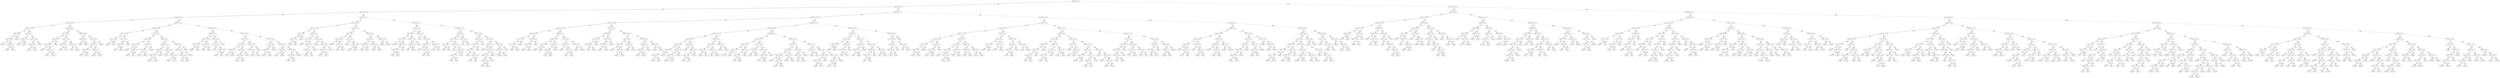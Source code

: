 digraph {
0 [label="var10 <= 0.5"];
1 [label="var4 <= 0.5"];
2 [label="var9 <= 3.5"];
3 [label="var9 <= 1.5"];
4 [label="var5 <= 3.5"];
5 [label="var5 <= 2.5"];
6 [label="var6 <= 5.0"];
7 [label="var2 <= 0.5"];
8 [label="act87"];
7 -> 8 [label="True"];
9 [label="var3 <= 0.5"];
10 [label="act87"];
9 -> 10 [label="True"];
11 [label="act76"];
9 -> 11 [style="dashed", label="False"];
7 -> 9 [style="dashed", label="False"];
6 -> 7 [label="True"];
12 [label="act76"];
6 -> 12 [style="dashed", label="False"];
5 -> 6 [label="True"];
13 [label="var3 <= 0.5"];
14 [label="var8 <= 4.0"];
15 [label="act87"];
14 -> 15 [label="True"];
16 [label="act15"];
14 -> 16 [style="dashed", label="False"];
13 -> 14 [label="True"];
17 [label="var1 <= 0.5"];
18 [label="var6 <= 5.0"];
19 [label="act142"];
18 -> 19 [label="True"];
20 [label="act17"];
18 -> 20 [style="dashed", label="False"];
17 -> 18 [label="True"];
21 [label="act142"];
17 -> 21 [style="dashed", label="False"];
13 -> 17 [style="dashed", label="False"];
5 -> 13 [style="dashed", label="False"];
4 -> 5 [label="True"];
22 [label="var2 <= 0.5"];
23 [label="var7 <= 5.0"];
24 [label="var7 <= 3.0"];
25 [label="var3 <= 0.5"];
26 [label="act37"];
25 -> 26 [label="True"];
27 [label="var5 <= 5.0"];
28 [label="act101"];
27 -> 28 [label="True"];
29 [label="act120"];
27 -> 29 [style="dashed", label="False"];
25 -> 27 [style="dashed", label="False"];
24 -> 25 [label="True"];
30 [label="act58"];
24 -> 30 [style="dashed", label="False"];
23 -> 24 [label="True"];
31 [label="var1 <= 0.5"];
32 [label="var3 <= 0.5"];
33 [label="act17"];
32 -> 33 [label="True"];
34 [label="act5"];
32 -> 34 [style="dashed", label="False"];
31 -> 32 [label="True"];
35 [label="var3 <= 0.5"];
36 [label="act5"];
35 -> 36 [label="True"];
37 [label="act101"];
35 -> 37 [style="dashed", label="False"];
31 -> 35 [style="dashed", label="False"];
23 -> 31 [style="dashed", label="False"];
22 -> 23 [label="True"];
38 [label="var3 <= 0.5"];
39 [label="var6 <= 4.5"];
40 [label="act87"];
39 -> 40 [label="True"];
41 [label="act66"];
39 -> 41 [style="dashed", label="False"];
38 -> 39 [label="True"];
42 [label="var1 <= 0.5"];
43 [label="var5 <= 5.0"];
44 [label="var6 <= 4.5"];
45 [label="act51"];
44 -> 45 [label="True"];
46 [label="act17"];
44 -> 46 [style="dashed", label="False"];
43 -> 44 [label="True"];
47 [label="var6 <= 3.5"];
48 [label="act116"];
47 -> 48 [label="True"];
49 [label="act132"];
47 -> 49 [style="dashed", label="False"];
43 -> 47 [style="dashed", label="False"];
42 -> 43 [label="True"];
50 [label="act101"];
42 -> 50 [style="dashed", label="False"];
38 -> 42 [style="dashed", label="False"];
22 -> 38 [style="dashed", label="False"];
4 -> 22 [style="dashed", label="False"];
3 -> 4 [label="True"];
51 [label="var9 <= 2.5"];
52 [label="var8 <= 2.0"];
53 [label="var3 <= 0.5"];
54 [label="var5 <= 4.5"];
55 [label="act156"];
54 -> 55 [label="True"];
56 [label="act0"];
54 -> 56 [style="dashed", label="False"];
53 -> 54 [label="True"];
57 [label="var2 <= 0.5"];
58 [label="var6 <= 5.0"];
59 [label="act5"];
58 -> 59 [label="True"];
60 [label="act40"];
58 -> 60 [style="dashed", label="False"];
57 -> 58 [label="True"];
61 [label="act89"];
57 -> 61 [style="dashed", label="False"];
53 -> 57 [style="dashed", label="False"];
52 -> 53 [label="True"];
62 [label="var7 <= 2.5"];
63 [label="var3 <= 0.5"];
64 [label="var2 <= 0.5"];
65 [label="act56"];
64 -> 65 [label="True"];
66 [label="var6 <= 4.5"];
67 [label="act78"];
66 -> 67 [label="True"];
68 [label="act70"];
66 -> 68 [style="dashed", label="False"];
64 -> 66 [style="dashed", label="False"];
63 -> 64 [label="True"];
69 [label="var5 <= 5.0"];
70 [label="var2 <= 0.5"];
71 [label="act115"];
70 -> 71 [label="True"];
72 [label="act89"];
70 -> 72 [style="dashed", label="False"];
69 -> 70 [label="True"];
73 [label="act121"];
69 -> 73 [style="dashed", label="False"];
63 -> 69 [style="dashed", label="False"];
62 -> 63 [label="True"];
74 [label="var5 <= 5.0"];
75 [label="var0 <= 0.5"];
76 [label="var6 <= 5.0"];
77 [label="var5 <= 3.5"];
78 [label="act121"];
77 -> 78 [label="True"];
79 [label="act78"];
77 -> 79 [style="dashed", label="False"];
76 -> 77 [label="True"];
80 [label="act78"];
76 -> 80 [style="dashed", label="False"];
75 -> 76 [label="True"];
81 [label="var2 <= 0.5"];
82 [label="act78"];
81 -> 82 [label="True"];
83 [label="var3 <= 0.5"];
84 [label="act78"];
83 -> 84 [label="True"];
85 [label="act171"];
83 -> 85 [style="dashed", label="False"];
81 -> 83 [style="dashed", label="False"];
75 -> 81 [style="dashed", label="False"];
74 -> 75 [label="True"];
86 [label="var6 <= 5.0"];
87 [label="var3 <= 0.5"];
88 [label="var0 <= 0.5"];
89 [label="act2"];
88 -> 89 [label="True"];
90 [label="act78"];
88 -> 90 [style="dashed", label="False"];
87 -> 88 [label="True"];
91 [label="act78"];
87 -> 91 [style="dashed", label="False"];
86 -> 87 [label="True"];
92 [label="act2"];
86 -> 92 [style="dashed", label="False"];
74 -> 86 [style="dashed", label="False"];
62 -> 74 [style="dashed", label="False"];
52 -> 62 [style="dashed", label="False"];
51 -> 52 [label="True"];
93 [label="var0 <= 0.5"];
94 [label="var5 <= 5.0"];
95 [label="var5 <= 3.0"];
96 [label="var7 <= 5.0"];
97 [label="act112"];
96 -> 97 [label="True"];
98 [label="act16"];
96 -> 98 [style="dashed", label="False"];
95 -> 96 [label="True"];
99 [label="var7 <= 4.0"];
100 [label="act55"];
99 -> 100 [label="True"];
101 [label="act65"];
99 -> 101 [style="dashed", label="False"];
95 -> 99 [style="dashed", label="False"];
94 -> 95 [label="True"];
102 [label="var3 <= 0.5"];
103 [label="var1 <= 0.5"];
104 [label="act17"];
103 -> 104 [label="True"];
105 [label="var7 <= 4.0"];
106 [label="act55"];
105 -> 106 [label="True"];
107 [label="act2"];
105 -> 107 [style="dashed", label="False"];
103 -> 105 [style="dashed", label="False"];
102 -> 103 [label="True"];
108 [label="act2"];
102 -> 108 [style="dashed", label="False"];
94 -> 102 [style="dashed", label="False"];
93 -> 94 [label="True"];
109 [label="var7 <= 3.0"];
110 [label="var7 <= 1.5"];
111 [label="var1 <= 0.5"];
112 [label="var3 <= 0.5"];
113 [label="act57"];
112 -> 113 [label="True"];
114 [label="act41"];
112 -> 114 [style="dashed", label="False"];
111 -> 112 [label="True"];
115 [label="var3 <= 0.5"];
116 [label="var5 <= 4.0"];
117 [label="act15"];
116 -> 117 [label="True"];
118 [label="act57"];
116 -> 118 [style="dashed", label="False"];
115 -> 116 [label="True"];
119 [label="act57"];
115 -> 119 [style="dashed", label="False"];
111 -> 115 [style="dashed", label="False"];
110 -> 111 [label="True"];
120 [label="var3 <= 0.5"];
121 [label="var6 <= 3.5"];
122 [label="act15"];
121 -> 122 [label="True"];
123 [label="act0"];
121 -> 123 [style="dashed", label="False"];
120 -> 121 [label="True"];
124 [label="act55"];
120 -> 124 [style="dashed", label="False"];
110 -> 120 [style="dashed", label="False"];
109 -> 110 [label="True"];
125 [label="var7 <= 5.0"];
126 [label="var1 <= 0.5"];
127 [label="var6 <= 3.5"];
128 [label="act112"];
127 -> 128 [label="True"];
129 [label="act41"];
127 -> 129 [style="dashed", label="False"];
126 -> 127 [label="True"];
130 [label="act112"];
126 -> 130 [style="dashed", label="False"];
125 -> 126 [label="True"];
131 [label="var6 <= 2.5"];
132 [label="var1 <= 0.5"];
133 [label="act35"];
132 -> 133 [label="True"];
134 [label="act109"];
132 -> 134 [style="dashed", label="False"];
131 -> 132 [label="True"];
135 [label="var1 <= 0.5"];
136 [label="var3 <= 0.5"];
137 [label="act0"];
136 -> 137 [label="True"];
138 [label="act41"];
136 -> 138 [style="dashed", label="False"];
135 -> 136 [label="True"];
139 [label="act150"];
135 -> 139 [style="dashed", label="False"];
131 -> 135 [style="dashed", label="False"];
125 -> 131 [style="dashed", label="False"];
109 -> 125 [style="dashed", label="False"];
93 -> 109 [style="dashed", label="False"];
51 -> 93 [style="dashed", label="False"];
3 -> 51 [style="dashed", label="False"];
2 -> 3 [label="True"];
140 [label="var9 <= 5.0"];
141 [label="var8 <= 4.5"];
142 [label="var8 <= 1.5"];
143 [label="var1 <= 0.5"];
144 [label="var6 <= 4.5"];
145 [label="act51"];
144 -> 145 [label="True"];
146 [label="act27"];
144 -> 146 [style="dashed", label="False"];
143 -> 144 [label="True"];
147 [label="act39"];
143 -> 147 [style="dashed", label="False"];
142 -> 143 [label="True"];
148 [label="var8 <= 2.5"];
149 [label="var2 <= 0.5"];
150 [label="act27"];
149 -> 150 [label="True"];
151 [label="var0 <= 0.5"];
152 [label="var5 <= 4.5"];
153 [label="act104"];
152 -> 153 [label="True"];
154 [label="act2"];
152 -> 154 [style="dashed", label="False"];
151 -> 152 [label="True"];
155 [label="act104"];
151 -> 155 [style="dashed", label="False"];
149 -> 151 [style="dashed", label="False"];
148 -> 149 [label="True"];
156 [label="var0 <= 0.5"];
157 [label="act27"];
156 -> 157 [label="True"];
158 [label="var1 <= 0.5"];
159 [label="var6 <= 3.5"];
160 [label="act137"];
159 -> 160 [label="True"];
161 [label="act27"];
159 -> 161 [style="dashed", label="False"];
158 -> 159 [label="True"];
162 [label="act137"];
158 -> 162 [style="dashed", label="False"];
156 -> 158 [style="dashed", label="False"];
148 -> 156 [style="dashed", label="False"];
142 -> 148 [style="dashed", label="False"];
141 -> 142 [label="True"];
163 [label="var2 <= 0.5"];
164 [label="var0 <= 0.5"];
165 [label="var1 <= 0.5"];
166 [label="act17"];
165 -> 166 [label="True"];
167 [label="var5 <= 4.0"];
168 [label="act27"];
167 -> 168 [label="True"];
169 [label="act37"];
167 -> 169 [style="dashed", label="False"];
165 -> 167 [style="dashed", label="False"];
164 -> 165 [label="True"];
170 [label="var5 <= 4.0"];
171 [label="act111"];
170 -> 171 [label="True"];
172 [label="var7 <= 4.0"];
173 [label="act27"];
172 -> 173 [label="True"];
174 [label="act35"];
172 -> 174 [style="dashed", label="False"];
170 -> 172 [style="dashed", label="False"];
164 -> 170 [style="dashed", label="False"];
163 -> 164 [label="True"];
175 [label="var0 <= 0.5"];
176 [label="var1 <= 0.5"];
177 [label="var5 <= 4.5"];
178 [label="act29"];
177 -> 178 [label="True"];
179 [label="act27"];
177 -> 179 [style="dashed", label="False"];
176 -> 177 [label="True"];
180 [label="var5 <= 2.5"];
181 [label="act157"];
180 -> 181 [label="True"];
182 [label="act92"];
180 -> 182 [style="dashed", label="False"];
176 -> 180 [style="dashed", label="False"];
175 -> 176 [label="True"];
183 [label="var5 <= 4.5"];
184 [label="act108"];
183 -> 184 [label="True"];
185 [label="act117"];
183 -> 185 [style="dashed", label="False"];
175 -> 183 [style="dashed", label="False"];
163 -> 175 [style="dashed", label="False"];
141 -> 163 [style="dashed", label="False"];
140 -> 141 [label="True"];
186 [label="var0 <= 0.5"];
187 [label="var5 <= 5.0"];
188 [label="var2 <= 0.5"];
189 [label="var7 <= 3.0"];
190 [label="act37"];
189 -> 190 [label="True"];
191 [label="var5 <= 3.0"];
192 [label="var6 <= 5.0"];
193 [label="act9"];
192 -> 193 [label="True"];
194 [label="act16"];
192 -> 194 [style="dashed", label="False"];
191 -> 192 [label="True"];
195 [label="act9"];
191 -> 195 [style="dashed", label="False"];
189 -> 191 [style="dashed", label="False"];
188 -> 189 [label="True"];
196 [label="var5 <= 2.5"];
197 [label="var6 <= 5.0"];
198 [label="act9"];
197 -> 198 [label="True"];
199 [label="act66"];
197 -> 199 [style="dashed", label="False"];
196 -> 197 [label="True"];
200 [label="act9"];
196 -> 200 [style="dashed", label="False"];
188 -> 196 [style="dashed", label="False"];
187 -> 188 [label="True"];
201 [label="var8 <= 4.5"];
202 [label="act2"];
201 -> 202 [label="True"];
203 [label="var2 <= 0.5"];
204 [label="var6 <= 5.0"];
205 [label="act2"];
204 -> 205 [label="True"];
206 [label="var7 <= 5.0"];
207 [label="act9"];
206 -> 207 [label="True"];
208 [label="act2"];
206 -> 208 [style="dashed", label="False"];
204 -> 206 [style="dashed", label="False"];
203 -> 204 [label="True"];
209 [label="var3 <= 0.5"];
210 [label="act9"];
209 -> 210 [label="True"];
211 [label="act51"];
209 -> 211 [style="dashed", label="False"];
203 -> 209 [style="dashed", label="False"];
201 -> 203 [style="dashed", label="False"];
187 -> 201 [style="dashed", label="False"];
186 -> 187 [label="True"];
212 [label="var8 <= 1.5"];
213 [label="var3 <= 0.5"];
214 [label="var2 <= 0.5"];
215 [label="var1 <= 0.5"];
216 [label="act5"];
215 -> 216 [label="True"];
217 [label="act0"];
215 -> 217 [style="dashed", label="False"];
214 -> 215 [label="True"];
218 [label="var5 <= 2.5"];
219 [label="act9"];
218 -> 219 [label="True"];
220 [label="var1 <= 0.5"];
221 [label="var5 <= 4.5"];
222 [label="act9"];
221 -> 222 [label="True"];
223 [label="act0"];
221 -> 223 [style="dashed", label="False"];
220 -> 221 [label="True"];
224 [label="act0"];
220 -> 224 [style="dashed", label="False"];
218 -> 220 [style="dashed", label="False"];
214 -> 218 [style="dashed", label="False"];
213 -> 214 [label="True"];
225 [label="var7 <= 3.0"];
226 [label="act37"];
225 -> 226 [label="True"];
227 [label="act9"];
225 -> 227 [style="dashed", label="False"];
213 -> 225 [style="dashed", label="False"];
212 -> 213 [label="True"];
228 [label="var2 <= 0.5"];
229 [label="var3 <= 0.5"];
230 [label="var6 <= 3.5"];
231 [label="var1 <= 0.5"];
232 [label="act35"];
231 -> 232 [label="True"];
233 [label="var7 <= 4.0"];
234 [label="act54"];
233 -> 234 [label="True"];
235 [label="act9"];
233 -> 235 [style="dashed", label="False"];
231 -> 233 [style="dashed", label="False"];
230 -> 231 [label="True"];
236 [label="act9"];
230 -> 236 [style="dashed", label="False"];
229 -> 230 [label="True"];
237 [label="act9"];
229 -> 237 [style="dashed", label="False"];
228 -> 229 [label="True"];
238 [label="var3 <= 0.5"];
239 [label="var8 <= 2.5"];
240 [label="act9"];
239 -> 240 [label="True"];
241 [label="var1 <= 0.5"];
242 [label="var6 <= 2.0"];
243 [label="var5 <= 4.5"];
244 [label="act9"];
243 -> 244 [label="True"];
245 [label="act66"];
243 -> 245 [style="dashed", label="False"];
242 -> 243 [label="True"];
246 [label="act9"];
242 -> 246 [style="dashed", label="False"];
241 -> 242 [label="True"];
247 [label="act66"];
241 -> 247 [style="dashed", label="False"];
239 -> 241 [style="dashed", label="False"];
238 -> 239 [label="True"];
248 [label="var6 <= 2.0"];
249 [label="var5 <= 3.5"];
250 [label="act108"];
249 -> 250 [label="True"];
251 [label="act35"];
249 -> 251 [style="dashed", label="False"];
248 -> 249 [label="True"];
252 [label="act9"];
248 -> 252 [style="dashed", label="False"];
238 -> 248 [style="dashed", label="False"];
228 -> 238 [style="dashed", label="False"];
212 -> 228 [style="dashed", label="False"];
186 -> 212 [style="dashed", label="False"];
140 -> 186 [style="dashed", label="False"];
2 -> 140 [style="dashed", label="False"];
1 -> 2 [label="True"];
253 [label="var0 <= 0.5"];
254 [label="var5 <= 3.5"];
255 [label="var5 <= 2.5"];
256 [label="var6 <= 4.5"];
257 [label="var6 <= 3.5"];
258 [label="var3 <= 0.5"];
259 [label="var7 <= 5.5"];
260 [label="act16"];
259 -> 260 [label="True"];
261 [label="act38"];
259 -> 261 [style="dashed", label="False"];
258 -> 259 [label="True"];
262 [label="act157"];
258 -> 262 [style="dashed", label="False"];
257 -> 258 [label="True"];
263 [label="var2 <= 0.5"];
264 [label="var7 <= 5.5"];
265 [label="act53"];
264 -> 265 [label="True"];
266 [label="act16"];
264 -> 266 [style="dashed", label="False"];
263 -> 264 [label="True"];
267 [label="act71"];
263 -> 267 [style="dashed", label="False"];
257 -> 263 [style="dashed", label="False"];
256 -> 257 [label="True"];
268 [label="var6 <= 5.5"];
269 [label="var9 <= 3.5"];
270 [label="var3 <= 0.5"];
271 [label="act16"];
270 -> 271 [label="True"];
272 [label="act88"];
270 -> 272 [style="dashed", label="False"];
269 -> 270 [label="True"];
273 [label="var9 <= 5.0"];
274 [label="var2 <= 0.5"];
275 [label="act5"];
274 -> 275 [label="True"];
276 [label="act88"];
274 -> 276 [style="dashed", label="False"];
273 -> 274 [label="True"];
277 [label="act88"];
273 -> 277 [style="dashed", label="False"];
269 -> 273 [style="dashed", label="False"];
268 -> 269 [label="True"];
278 [label="var2 <= 0.5"];
279 [label="var3 <= 0.5"];
280 [label="act16"];
279 -> 280 [label="True"];
281 [label="var7 <= 4.5"];
282 [label="act93"];
281 -> 282 [label="True"];
283 [label="act67"];
281 -> 283 [style="dashed", label="False"];
279 -> 281 [style="dashed", label="False"];
278 -> 279 [label="True"];
284 [label="var7 <= 5.5"];
285 [label="act31"];
284 -> 285 [label="True"];
286 [label="act139"];
284 -> 286 [style="dashed", label="False"];
278 -> 284 [style="dashed", label="False"];
268 -> 278 [style="dashed", label="False"];
256 -> 268 [style="dashed", label="False"];
255 -> 256 [label="True"];
287 [label="var7 <= 4.5"];
288 [label="var7 <= 3.0"];
289 [label="var3 <= 0.5"];
290 [label="var6 <= 5.5"];
291 [label="act29"];
290 -> 291 [label="True"];
292 [label="act92"];
290 -> 292 [style="dashed", label="False"];
289 -> 290 [label="True"];
293 [label="act92"];
289 -> 293 [style="dashed", label="False"];
288 -> 289 [label="True"];
294 [label="var1 <= 0.5"];
295 [label="var6 <= 5.5"];
296 [label="act107"];
295 -> 296 [label="True"];
297 [label="act29"];
295 -> 297 [style="dashed", label="False"];
294 -> 295 [label="True"];
298 [label="act107"];
294 -> 298 [style="dashed", label="False"];
288 -> 294 [style="dashed", label="False"];
287 -> 288 [label="True"];
299 [label="var7 <= 5.5"];
300 [label="var1 <= 0.5"];
301 [label="var3 <= 0.5"];
302 [label="act15"];
301 -> 302 [label="True"];
303 [label="var6 <= 5.0"];
304 [label="act19"];
303 -> 304 [label="True"];
305 [label="act29"];
303 -> 305 [style="dashed", label="False"];
301 -> 303 [style="dashed", label="False"];
300 -> 301 [label="True"];
306 [label="var9 <= 5.0"];
307 [label="act158"];
306 -> 307 [label="True"];
308 [label="act29"];
306 -> 308 [style="dashed", label="False"];
300 -> 306 [style="dashed", label="False"];
299 -> 300 [label="True"];
309 [label="var3 <= 0.5"];
310 [label="var6 <= 5.5"];
311 [label="var1 <= 0.5"];
312 [label="act15"];
311 -> 312 [label="True"];
313 [label="act141"];
311 -> 313 [style="dashed", label="False"];
310 -> 311 [label="True"];
314 [label="act38"];
310 -> 314 [style="dashed", label="False"];
309 -> 310 [label="True"];
315 [label="var6 <= 4.5"];
316 [label="act124"];
315 -> 316 [label="True"];
317 [label="act28"];
315 -> 317 [style="dashed", label="False"];
309 -> 315 [style="dashed", label="False"];
299 -> 309 [style="dashed", label="False"];
287 -> 299 [style="dashed", label="False"];
255 -> 287 [style="dashed", label="False"];
254 -> 255 [label="True"];
318 [label="var5 <= 5.5"];
319 [label="var5 <= 4.5"];
320 [label="var8 <= 5.5"];
321 [label="var8 <= 4.0"];
322 [label="var8 <= 2.5"];
323 [label="var2 <= 0.5"];
324 [label="var6 <= 5.5"];
325 [label="act65"];
324 -> 325 [label="True"];
326 [label="act30"];
324 -> 326 [style="dashed", label="False"];
323 -> 324 [label="True"];
327 [label="act30"];
323 -> 327 [style="dashed", label="False"];
322 -> 323 [label="True"];
328 [label="var1 <= 0.5"];
329 [label="var6 <= 5.5"];
330 [label="act136"];
329 -> 330 [label="True"];
331 [label="act17"];
329 -> 331 [style="dashed", label="False"];
328 -> 329 [label="True"];
332 [label="act136"];
328 -> 332 [style="dashed", label="False"];
322 -> 328 [style="dashed", label="False"];
321 -> 322 [label="True"];
333 [label="var1 <= 0.5"];
334 [label="act65"];
333 -> 334 [label="True"];
335 [label="var2 <= 0.5"];
336 [label="var7 <= 4.0"];
337 [label="act37"];
336 -> 337 [label="True"];
338 [label="act5"];
336 -> 338 [style="dashed", label="False"];
335 -> 336 [label="True"];
339 [label="act159"];
335 -> 339 [style="dashed", label="False"];
333 -> 335 [style="dashed", label="False"];
321 -> 333 [style="dashed", label="False"];
320 -> 321 [label="True"];
340 [label="var1 <= 0.5"];
341 [label="var2 <= 0.5"];
342 [label="var6 <= 5.5"];
343 [label="act28"];
342 -> 343 [label="True"];
344 [label="act17"];
342 -> 344 [style="dashed", label="False"];
341 -> 342 [label="True"];
345 [label="var6 <= 4.0"];
346 [label="act51"];
345 -> 346 [label="True"];
347 [label="act94"];
345 -> 347 [style="dashed", label="False"];
341 -> 345 [style="dashed", label="False"];
340 -> 341 [label="True"];
348 [label="var6 <= 5.5"];
349 [label="act138"];
348 -> 349 [label="True"];
350 [label="act131"];
348 -> 350 [style="dashed", label="False"];
340 -> 348 [style="dashed", label="False"];
320 -> 340 [style="dashed", label="False"];
319 -> 320 [label="True"];
351 [label="var9 <= 3.5"];
352 [label="var9 <= 2.5"];
353 [label="var6 <= 3.5"];
354 [label="var3 <= 0.5"];
355 [label="act119"];
354 -> 355 [label="True"];
356 [label="act84"];
354 -> 356 [style="dashed", label="False"];
353 -> 354 [label="True"];
357 [label="var6 <= 5.0"];
358 [label="var2 <= 0.5"];
359 [label="act5"];
358 -> 359 [label="True"];
360 [label="act84"];
358 -> 360 [style="dashed", label="False"];
357 -> 358 [label="True"];
361 [label="act84"];
357 -> 361 [style="dashed", label="False"];
353 -> 357 [style="dashed", label="False"];
352 -> 353 [label="True"];
362 [label="var7 <= 3.0"];
363 [label="var3 <= 0.5"];
364 [label="act15"];
363 -> 364 [label="True"];
365 [label="act85"];
363 -> 365 [style="dashed", label="False"];
362 -> 363 [label="True"];
366 [label="var7 <= 5.0"];
367 [label="var1 <= 0.5"];
368 [label="act17"];
367 -> 368 [label="True"];
369 [label="act85"];
367 -> 369 [style="dashed", label="False"];
366 -> 367 [label="True"];
370 [label="act85"];
366 -> 370 [style="dashed", label="False"];
362 -> 366 [style="dashed", label="False"];
352 -> 362 [style="dashed", label="False"];
351 -> 352 [label="True"];
371 [label="var6 <= 5.0"];
372 [label="var6 <= 3.5"];
373 [label="var1 <= 0.5"];
374 [label="var3 <= 0.5"];
375 [label="act15"];
374 -> 375 [label="True"];
376 [label="var7 <= 5.0"];
377 [label="act116"];
376 -> 377 [label="True"];
378 [label="act51"];
376 -> 378 [style="dashed", label="False"];
374 -> 376 [style="dashed", label="False"];
373 -> 374 [label="True"];
379 [label="var3 <= 0.5"];
380 [label="act140"];
379 -> 380 [label="True"];
381 [label="act83"];
379 -> 381 [style="dashed", label="False"];
373 -> 379 [style="dashed", label="False"];
372 -> 373 [label="True"];
382 [label="var1 <= 0.5"];
383 [label="var2 <= 0.5"];
384 [label="act5"];
383 -> 384 [label="True"];
385 [label="act119"];
383 -> 385 [style="dashed", label="False"];
382 -> 383 [label="True"];
386 [label="act119"];
382 -> 386 [style="dashed", label="False"];
372 -> 382 [style="dashed", label="False"];
371 -> 372 [label="True"];
387 [label="var8 <= 2.5"];
388 [label="var7 <= 5.0"];
389 [label="act69"];
388 -> 389 [label="True"];
390 [label="act5"];
388 -> 390 [style="dashed", label="False"];
387 -> 388 [label="True"];
391 [label="var9 <= 5.0"];
392 [label="var1 <= 0.5"];
393 [label="var2 <= 0.5"];
394 [label="act83"];
393 -> 394 [label="True"];
395 [label="act17"];
393 -> 395 [style="dashed", label="False"];
392 -> 393 [label="True"];
396 [label="act83"];
392 -> 396 [style="dashed", label="False"];
391 -> 392 [label="True"];
397 [label="var2 <= 0.5"];
398 [label="var1 <= 0.5"];
399 [label="act17"];
398 -> 399 [label="True"];
400 [label="act37"];
398 -> 400 [style="dashed", label="False"];
397 -> 398 [label="True"];
401 [label="act66"];
397 -> 401 [style="dashed", label="False"];
391 -> 397 [style="dashed", label="False"];
387 -> 391 [style="dashed", label="False"];
371 -> 387 [style="dashed", label="False"];
351 -> 371 [style="dashed", label="False"];
319 -> 351 [style="dashed", label="False"];
318 -> 319 [label="True"];
402 [label="var1 <= 0.5"];
403 [label="var6 <= 4.5"];
404 [label="var3 <= 0.5"];
405 [label="var7 <= 5.5"];
406 [label="act18"];
405 -> 406 [label="True"];
407 [label="act51"];
405 -> 407 [style="dashed", label="False"];
404 -> 405 [label="True"];
408 [label="var2 <= 0.5"];
409 [label="var7 <= 5.5"];
410 [label="act19"];
409 -> 410 [label="True"];
411 [label="act2"];
409 -> 411 [style="dashed", label="False"];
408 -> 409 [label="True"];
412 [label="act2"];
408 -> 412 [style="dashed", label="False"];
404 -> 408 [style="dashed", label="False"];
403 -> 404 [label="True"];
413 [label="var6 <= 5.5"];
414 [label="var2 <= 0.5"];
415 [label="var9 <= 5.0"];
416 [label="act2"];
415 -> 416 [label="True"];
417 [label="act28"];
415 -> 417 [style="dashed", label="False"];
414 -> 415 [label="True"];
418 [label="act28"];
414 -> 418 [style="dashed", label="False"];
413 -> 414 [label="True"];
419 [label="var3 <= 0.5"];
420 [label="var2 <= 0.5"];
421 [label="var7 <= 5.5"];
422 [label="act2"];
421 -> 422 [label="True"];
423 [label="act17"];
421 -> 423 [style="dashed", label="False"];
420 -> 421 [label="True"];
424 [label="act2"];
420 -> 424 [style="dashed", label="False"];
419 -> 420 [label="True"];
425 [label="var7 <= 4.5"];
426 [label="act2"];
425 -> 426 [label="True"];
427 [label="act67"];
425 -> 427 [style="dashed", label="False"];
419 -> 425 [style="dashed", label="False"];
413 -> 419 [style="dashed", label="False"];
403 -> 413 [style="dashed", label="False"];
402 -> 403 [label="True"];
428 [label="var7 <= 3.0"];
429 [label="var3 <= 0.5"];
430 [label="var2 <= 0.5"];
431 [label="var6 <= 5.5"];
432 [label="act2"];
431 -> 432 [label="True"];
433 [label="act38"];
431 -> 433 [style="dashed", label="False"];
430 -> 431 [label="True"];
434 [label="act2"];
430 -> 434 [style="dashed", label="False"];
429 -> 430 [label="True"];
435 [label="var6 <= 4.5"];
436 [label="act2"];
435 -> 436 [label="True"];
437 [label="act37"];
435 -> 437 [style="dashed", label="False"];
429 -> 435 [style="dashed", label="False"];
428 -> 429 [label="True"];
438 [label="act2"];
428 -> 438 [style="dashed", label="False"];
402 -> 428 [style="dashed", label="False"];
318 -> 402 [style="dashed", label="False"];
254 -> 318 [style="dashed", label="False"];
253 -> 254 [label="True"];
439 [label="var1 <= 0.5"];
440 [label="var6 <= 3.5"];
441 [label="var6 <= 2.0"];
442 [label="var5 <= 4.5"];
443 [label="var5 <= 3.5"];
444 [label="var3 <= 0.5"];
445 [label="var7 <= 5.5"];
446 [label="act15"];
445 -> 446 [label="True"];
447 [label="act35"];
445 -> 447 [style="dashed", label="False"];
444 -> 445 [label="True"];
448 [label="act108"];
444 -> 448 [style="dashed", label="False"];
443 -> 444 [label="True"];
449 [label="var2 <= 0.5"];
450 [label="var7 <= 5.5"];
451 [label="act52"];
450 -> 451 [label="True"];
452 [label="act35"];
450 -> 452 [style="dashed", label="False"];
449 -> 450 [label="True"];
453 [label="act52"];
449 -> 453 [style="dashed", label="False"];
443 -> 449 [style="dashed", label="False"];
442 -> 443 [label="True"];
454 [label="var5 <= 5.5"];
455 [label="var2 <= 0.5"];
456 [label="var3 <= 0.5"];
457 [label="act82"];
456 -> 457 [label="True"];
458 [label="var7 <= 5.0"];
459 [label="act35"];
458 -> 459 [label="True"];
460 [label="act5"];
458 -> 460 [style="dashed", label="False"];
456 -> 458 [style="dashed", label="False"];
455 -> 456 [label="True"];
461 [label="var3 <= 0.5"];
462 [label="act35"];
461 -> 462 [label="True"];
463 [label="act82"];
461 -> 463 [style="dashed", label="False"];
455 -> 461 [style="dashed", label="False"];
454 -> 455 [label="True"];
464 [label="var8 <= 5.5"];
465 [label="var8 <= 4.0"];
466 [label="act31"];
465 -> 466 [label="True"];
467 [label="act35"];
465 -> 467 [style="dashed", label="False"];
464 -> 465 [label="True"];
468 [label="var3 <= 0.5"];
469 [label="act15"];
468 -> 469 [label="True"];
470 [label="act67"];
468 -> 470 [style="dashed", label="False"];
464 -> 468 [style="dashed", label="False"];
454 -> 464 [style="dashed", label="False"];
442 -> 454 [style="dashed", label="False"];
441 -> 442 [label="True"];
471 [label="var7 <= 4.5"];
472 [label="var3 <= 0.5"];
473 [label="var5 <= 5.5"];
474 [label="act15"];
473 -> 474 [label="True"];
475 [label="act38"];
473 -> 475 [style="dashed", label="False"];
472 -> 473 [label="True"];
476 [label="var7 <= 2.5"];
477 [label="act117"];
476 -> 477 [label="True"];
478 [label="act116"];
476 -> 478 [style="dashed", label="False"];
472 -> 476 [style="dashed", label="False"];
471 -> 472 [label="True"];
479 [label="var8 <= 5.5"];
480 [label="var7 <= 5.5"];
481 [label="var3 <= 0.5"];
482 [label="act0"];
481 -> 482 [label="True"];
483 [label="act51"];
481 -> 483 [style="dashed", label="False"];
480 -> 481 [label="True"];
484 [label="act51"];
480 -> 484 [style="dashed", label="False"];
479 -> 480 [label="True"];
485 [label="var3 <= 0.5"];
486 [label="act15"];
485 -> 486 [label="True"];
487 [label="act18"];
485 -> 487 [style="dashed", label="False"];
479 -> 485 [style="dashed", label="False"];
471 -> 479 [style="dashed", label="False"];
441 -> 471 [style="dashed", label="False"];
440 -> 441 [label="True"];
488 [label="var6 <= 5.5"];
489 [label="var6 <= 4.5"];
490 [label="var8 <= 4.0"];
491 [label="var8 <= 2.0"];
492 [label="var2 <= 0.5"];
493 [label="var5 <= 5.5"];
494 [label="act5"];
493 -> 494 [label="True"];
495 [label="act8"];
493 -> 495 [style="dashed", label="False"];
492 -> 493 [label="True"];
496 [label="act8"];
492 -> 496 [style="dashed", label="False"];
491 -> 492 [label="True"];
497 [label="act132"];
491 -> 497 [style="dashed", label="False"];
490 -> 491 [label="True"];
498 [label="var8 <= 5.5"];
499 [label="var2 <= 0.5"];
500 [label="var7 <= 3.5"];
501 [label="act124"];
500 -> 501 [label="True"];
502 [label="act5"];
500 -> 502 [style="dashed", label="False"];
499 -> 500 [label="True"];
503 [label="act124"];
499 -> 503 [style="dashed", label="False"];
498 -> 499 [label="True"];
504 [label="var5 <= 5.5"];
505 [label="act19"];
504 -> 505 [label="True"];
506 [label="act86"];
504 -> 506 [style="dashed", label="False"];
498 -> 504 [style="dashed", label="False"];
490 -> 498 [style="dashed", label="False"];
489 -> 490 [label="True"];
507 [label="var2 <= 0.5"];
508 [label="var7 <= 5.0"];
509 [label="act28"];
508 -> 509 [label="True"];
510 [label="var9 <= 5.0"];
511 [label="act5"];
510 -> 511 [label="True"];
512 [label="act28"];
510 -> 512 [style="dashed", label="False"];
508 -> 510 [style="dashed", label="False"];
507 -> 508 [label="True"];
513 [label="var3 <= 0.5"];
514 [label="var8 <= 2.0"];
515 [label="var5 <= 4.5"];
516 [label="act156"];
515 -> 516 [label="True"];
517 [label="act0"];
515 -> 517 [style="dashed", label="False"];
514 -> 515 [label="True"];
518 [label="var7 <= 3.5"];
519 [label="var8 <= 4.5"];
520 [label="act28"];
519 -> 520 [label="True"];
521 [label="act15"];
519 -> 521 [style="dashed", label="False"];
518 -> 519 [label="True"];
522 [label="act28"];
518 -> 522 [style="dashed", label="False"];
514 -> 518 [style="dashed", label="False"];
513 -> 514 [label="True"];
523 [label="var9 <= 2.0"];
524 [label="act170"];
523 -> 524 [label="True"];
525 [label="var9 <= 3.5"];
526 [label="act94"];
525 -> 526 [label="True"];
527 [label="var5 <= 4.5"];
528 [label="act28"];
527 -> 528 [label="True"];
529 [label="act147"];
527 -> 529 [style="dashed", label="False"];
525 -> 527 [style="dashed", label="False"];
523 -> 525 [style="dashed", label="False"];
513 -> 523 [style="dashed", label="False"];
507 -> 513 [style="dashed", label="False"];
489 -> 507 [style="dashed", label="False"];
488 -> 489 [label="True"];
530 [label="var5 <= 5.5"];
531 [label="var7 <= 4.5"];
532 [label="var8 <= 5.5"];
533 [label="var2 <= 0.5"];
534 [label="var5 <= 4.5"];
535 [label="act17"];
534 -> 535 [label="True"];
536 [label="act58"];
534 -> 536 [style="dashed", label="False"];
533 -> 534 [label="True"];
537 [label="act70"];
533 -> 537 [style="dashed", label="False"];
532 -> 533 [label="True"];
538 [label="act56"];
532 -> 538 [style="dashed", label="False"];
531 -> 532 [label="True"];
539 [label="var5 <= 3.5"];
540 [label="var7 <= 5.5"];
541 [label="act0"];
540 -> 541 [label="True"];
542 [label="act123"];
540 -> 542 [style="dashed", label="False"];
539 -> 540 [label="True"];
543 [label="var9 <= 4.5"];
544 [label="act17"];
543 -> 544 [label="True"];
545 [label="act5"];
543 -> 545 [style="dashed", label="False"];
539 -> 543 [style="dashed", label="False"];
531 -> 539 [style="dashed", label="False"];
530 -> 531 [label="True"];
546 [label="var8 <= 4.0"];
547 [label="var2 <= 0.5"];
548 [label="var3 <= 0.5"];
549 [label="act0"];
548 -> 549 [label="True"];
550 [label="act67"];
548 -> 550 [style="dashed", label="False"];
547 -> 548 [label="True"];
551 [label="act66"];
547 -> 551 [style="dashed", label="False"];
546 -> 547 [label="True"];
552 [label="var3 <= 0.5"];
553 [label="var8 <= 5.5"];
554 [label="act38"];
553 -> 554 [label="True"];
555 [label="act86"];
553 -> 555 [style="dashed", label="False"];
552 -> 553 [label="True"];
556 [label="act58"];
552 -> 556 [style="dashed", label="False"];
546 -> 552 [style="dashed", label="False"];
530 -> 546 [style="dashed", label="False"];
488 -> 530 [style="dashed", label="False"];
440 -> 488 [style="dashed", label="False"];
439 -> 440 [label="True"];
557 [label="var8 <= 2.5"];
558 [label="var8 <= 1.5"];
559 [label="var3 <= 0.5"];
560 [label="var7 <= 5.5"];
561 [label="var5 <= 4.0"];
562 [label="act0"];
561 -> 562 [label="True"];
563 [label="var5 <= 5.5"];
564 [label="act122"];
563 -> 564 [label="True"];
565 [label="act0"];
563 -> 565 [style="dashed", label="False"];
561 -> 563 [style="dashed", label="False"];
560 -> 561 [label="True"];
566 [label="var2 <= 0.5"];
567 [label="act5"];
566 -> 567 [label="True"];
568 [label="var5 <= 3.5"];
569 [label="act150"];
568 -> 569 [label="True"];
570 [label="act0"];
568 -> 570 [style="dashed", label="False"];
566 -> 568 [style="dashed", label="False"];
560 -> 566 [style="dashed", label="False"];
559 -> 560 [label="True"];
571 [label="var5 <= 5.5"];
572 [label="var6 <= 4.5"];
573 [label="act120"];
572 -> 573 [label="True"];
574 [label="var7 <= 4.5"];
575 [label="act40"];
574 -> 575 [label="True"];
576 [label="act53"];
574 -> 576 [style="dashed", label="False"];
572 -> 574 [style="dashed", label="False"];
571 -> 572 [label="True"];
577 [label="var6 <= 4.5"];
578 [label="act131"];
577 -> 578 [label="True"];
579 [label="act138"];
577 -> 579 [style="dashed", label="False"];
571 -> 577 [style="dashed", label="False"];
559 -> 571 [style="dashed", label="False"];
558 -> 559 [label="True"];
580 [label="var2 <= 0.5"];
581 [label="var7 <= 4.5"];
582 [label="var6 <= 5.5"];
583 [label="var7 <= 2.5"];
584 [label="var3 <= 0.5"];
585 [label="act56"];
584 -> 585 [label="True"];
586 [label="act115"];
584 -> 586 [style="dashed", label="False"];
583 -> 584 [label="True"];
587 [label="act69"];
583 -> 587 [style="dashed", label="False"];
582 -> 583 [label="True"];
588 [label="act103"];
582 -> 588 [style="dashed", label="False"];
581 -> 582 [label="True"];
589 [label="var6 <= 5.5"];
590 [label="var7 <= 5.5"];
591 [label="act53"];
590 -> 591 [label="True"];
592 [label="act5"];
590 -> 592 [style="dashed", label="False"];
589 -> 590 [label="True"];
593 [label="act86"];
589 -> 593 [style="dashed", label="False"];
581 -> 589 [style="dashed", label="False"];
580 -> 581 [label="True"];
594 [label="var6 <= 2.0"];
595 [label="act109"];
594 -> 595 [label="True"];
596 [label="var6 <= 4.0"];
597 [label="act140"];
596 -> 597 [label="True"];
598 [label="act178"];
596 -> 598 [style="dashed", label="False"];
594 -> 596 [style="dashed", label="False"];
580 -> 594 [style="dashed", label="False"];
558 -> 580 [style="dashed", label="False"];
557 -> 558 [label="True"];
599 [label="var2 <= 0.5"];
600 [label="var9 <= 3.0"];
601 [label="var3 <= 0.5"];
602 [label="var8 <= 5.5"];
603 [label="var7 <= 4.0"];
604 [label="var7 <= 1.5"];
605 [label="act38"];
604 -> 605 [label="True"];
606 [label="act123"];
604 -> 606 [style="dashed", label="False"];
603 -> 604 [label="True"];
607 [label="act38"];
603 -> 607 [style="dashed", label="False"];
602 -> 603 [label="True"];
608 [label="var7 <= 3.5"];
609 [label="var5 <= 5.5"];
610 [label="act56"];
609 -> 610 [label="True"];
611 [label="act37"];
609 -> 611 [style="dashed", label="False"];
608 -> 609 [label="True"];
612 [label="act15"];
608 -> 612 [style="dashed", label="False"];
602 -> 608 [style="dashed", label="False"];
601 -> 602 [label="True"];
613 [label="var7 <= 3.0"];
614 [label="var5 <= 4.5"];
615 [label="var6 <= 5.5"];
616 [label="act138"];
615 -> 616 [label="True"];
617 [label="act115"];
615 -> 617 [style="dashed", label="False"];
614 -> 615 [label="True"];
618 [label="var5 <= 5.5"];
619 [label="act103"];
618 -> 619 [label="True"];
620 [label="act120"];
618 -> 620 [style="dashed", label="False"];
614 -> 618 [style="dashed", label="False"];
613 -> 614 [label="True"];
621 [label="var7 <= 4.5"];
622 [label="act93"];
621 -> 622 [label="True"];
623 [label="var5 <= 3.0"];
624 [label="act53"];
623 -> 624 [label="True"];
625 [label="act131"];
623 -> 625 [style="dashed", label="False"];
621 -> 623 [style="dashed", label="False"];
613 -> 621 [style="dashed", label="False"];
601 -> 613 [style="dashed", label="False"];
600 -> 601 [label="True"];
626 [label="var5 <= 3.0"];
627 [label="act111"];
626 -> 627 [label="True"];
628 [label="act54"];
626 -> 628 [style="dashed", label="False"];
600 -> 626 [style="dashed", label="False"];
599 -> 600 [label="True"];
629 [label="var8 <= 4.0"];
630 [label="var7 <= 1.5"];
631 [label="act70"];
630 -> 631 [label="True"];
632 [label="var7 <= 3.5"];
633 [label="act180"];
632 -> 633 [label="True"];
634 [label="act31"];
632 -> 634 [style="dashed", label="False"];
630 -> 632 [style="dashed", label="False"];
629 -> 630 [label="True"];
635 [label="var9 <= 1.5"];
636 [label="act123"];
635 -> 636 [label="True"];
637 [label="var9 <= 2.5"];
638 [label="act175"];
637 -> 638 [label="True"];
639 [label="act139"];
637 -> 639 [style="dashed", label="False"];
635 -> 637 [style="dashed", label="False"];
629 -> 635 [style="dashed", label="False"];
599 -> 629 [style="dashed", label="False"];
557 -> 599 [style="dashed", label="False"];
439 -> 557 [style="dashed", label="False"];
253 -> 439 [style="dashed", label="False"];
1 -> 253 [style="dashed", label="False"];
0 -> 1 [label="True"];
640 [label="var7 <= 0.5"];
641 [label="var2 <= 0.5"];
642 [label="var1 <= 0.5"];
643 [label="var0 <= 0.5"];
644 [label="var5 <= 4.5"];
645 [label="var4 <= 0.5"];
646 [label="act4"];
645 -> 646 [label="True"];
647 [label="act46"];
645 -> 647 [style="dashed", label="False"];
644 -> 645 [label="True"];
648 [label="var9 <= 5.0"];
649 [label="var6 <= 5.5"];
650 [label="act46"];
649 -> 650 [label="True"];
651 [label="act4"];
649 -> 651 [style="dashed", label="False"];
648 -> 649 [label="True"];
652 [label="act4"];
648 -> 652 [style="dashed", label="False"];
644 -> 648 [style="dashed", label="False"];
643 -> 644 [label="True"];
653 [label="var3 <= 0.5"];
654 [label="var8 <= 5.5"];
655 [label="act4"];
654 -> 655 [label="True"];
656 [label="var4 <= 0.5"];
657 [label="act4"];
656 -> 657 [label="True"];
658 [label="act44"];
656 -> 658 [style="dashed", label="False"];
654 -> 656 [style="dashed", label="False"];
653 -> 654 [label="True"];
659 [label="var4 <= 0.5"];
660 [label="var5 <= 5.0"];
661 [label="act4"];
660 -> 661 [label="True"];
662 [label="var6 <= 2.5"];
663 [label="act23"];
662 -> 663 [label="True"];
664 [label="var9 <= 5.0"];
665 [label="act4"];
664 -> 665 [label="True"];
666 [label="act23"];
664 -> 666 [style="dashed", label="False"];
662 -> 664 [style="dashed", label="False"];
660 -> 662 [style="dashed", label="False"];
659 -> 660 [label="True"];
667 [label="act4"];
659 -> 667 [style="dashed", label="False"];
653 -> 659 [style="dashed", label="False"];
643 -> 653 [style="dashed", label="False"];
642 -> 643 [label="True"];
668 [label="var3 <= 0.5"];
669 [label="var4 <= 0.5"];
670 [label="var0 <= 0.5"];
671 [label="act12"];
670 -> 671 [label="True"];
672 [label="var8 <= 1.5"];
673 [label="act44"];
672 -> 673 [label="True"];
674 [label="var9 <= 4.0"];
675 [label="act23"];
674 -> 675 [label="True"];
676 [label="act44"];
674 -> 676 [style="dashed", label="False"];
672 -> 674 [style="dashed", label="False"];
670 -> 672 [style="dashed", label="False"];
669 -> 670 [label="True"];
677 [label="var5 <= 5.5"];
678 [label="act44"];
677 -> 678 [label="True"];
679 [label="var6 <= 5.5"];
680 [label="act44"];
679 -> 680 [label="True"];
681 [label="act46"];
679 -> 681 [style="dashed", label="False"];
677 -> 679 [style="dashed", label="False"];
669 -> 677 [style="dashed", label="False"];
668 -> 669 [label="True"];
682 [label="var0 <= 0.5"];
683 [label="var4 <= 0.5"];
684 [label="var6 <= 5.0"];
685 [label="act46"];
684 -> 685 [label="True"];
686 [label="var5 <= 3.0"];
687 [label="act23"];
686 -> 687 [label="True"];
688 [label="var5 <= 5.0"];
689 [label="act46"];
688 -> 689 [label="True"];
690 [label="act23"];
688 -> 690 [style="dashed", label="False"];
686 -> 688 [style="dashed", label="False"];
684 -> 686 [style="dashed", label="False"];
683 -> 684 [label="True"];
691 [label="act46"];
683 -> 691 [style="dashed", label="False"];
682 -> 683 [label="True"];
692 [label="var5 <= 3.0"];
693 [label="act12"];
692 -> 693 [label="True"];
694 [label="var9 <= 3.0"];
695 [label="act23"];
694 -> 695 [label="True"];
696 [label="act12"];
694 -> 696 [style="dashed", label="False"];
692 -> 694 [style="dashed", label="False"];
682 -> 692 [style="dashed", label="False"];
668 -> 682 [style="dashed", label="False"];
642 -> 668 [style="dashed", label="False"];
641 -> 642 [label="True"];
697 [label="var5 <= 3.5"];
698 [label="var5 <= 2.5"];
699 [label="var0 <= 0.5"];
700 [label="var8 <= 4.5"];
701 [label="act48"];
700 -> 701 [label="True"];
702 [label="var3 <= 0.5"];
703 [label="act152"];
702 -> 703 [label="True"];
704 [label="act168"];
702 -> 704 [style="dashed", label="False"];
700 -> 702 [style="dashed", label="False"];
699 -> 700 [label="True"];
705 [label="var8 <= 2.0"];
706 [label="act63"];
705 -> 706 [label="True"];
707 [label="act13"];
705 -> 707 [style="dashed", label="False"];
699 -> 705 [style="dashed", label="False"];
698 -> 699 [label="True"];
708 [label="var4 <= 0.5"];
709 [label="var6 <= 5.0"];
710 [label="var1 <= 0.5"];
711 [label="act74"];
710 -> 711 [label="True"];
712 [label="act32"];
710 -> 712 [style="dashed", label="False"];
709 -> 710 [label="True"];
713 [label="act32"];
709 -> 713 [style="dashed", label="False"];
708 -> 709 [label="True"];
714 [label="var6 <= 5.5"];
715 [label="act148"];
714 -> 715 [label="True"];
716 [label="var1 <= 0.5"];
717 [label="act133"];
716 -> 717 [label="True"];
718 [label="act148"];
716 -> 718 [style="dashed", label="False"];
714 -> 716 [style="dashed", label="False"];
708 -> 714 [style="dashed", label="False"];
698 -> 708 [style="dashed", label="False"];
697 -> 698 [label="True"];
719 [label="var6 <= 4.5"];
720 [label="var9 <= 5.0"];
721 [label="var1 <= 0.5"];
722 [label="var4 <= 0.5"];
723 [label="var9 <= 3.5"];
724 [label="var9 <= 2.0"];
725 [label="var3 <= 0.5"];
726 [label="act154"];
725 -> 726 [label="True"];
727 [label="act34"];
725 -> 727 [style="dashed", label="False"];
724 -> 725 [label="True"];
728 [label="act130"];
724 -> 728 [style="dashed", label="False"];
723 -> 724 [label="True"];
729 [label="act154"];
723 -> 729 [style="dashed", label="False"];
722 -> 723 [label="True"];
730 [label="act34"];
722 -> 730 [style="dashed", label="False"];
721 -> 722 [label="True"];
731 [label="var8 <= 2.5"];
732 [label="act63"];
731 -> 732 [label="True"];
733 [label="act13"];
731 -> 733 [style="dashed", label="False"];
721 -> 731 [style="dashed", label="False"];
720 -> 721 [label="True"];
734 [label="var6 <= 2.0"];
735 [label="act49"];
734 -> 735 [label="True"];
736 [label="var0 <= 0.5"];
737 [label="var3 <= 0.5"];
738 [label="var4 <= 0.5"];
739 [label="act34"];
738 -> 739 [label="True"];
740 [label="act77"];
738 -> 740 [style="dashed", label="False"];
737 -> 738 [label="True"];
741 [label="var4 <= 0.5"];
742 [label="act77"];
741 -> 742 [label="True"];
743 [label="act34"];
741 -> 743 [style="dashed", label="False"];
737 -> 741 [style="dashed", label="False"];
736 -> 737 [label="True"];
744 [label="var4 <= 0.5"];
745 [label="act21"];
744 -> 745 [label="True"];
746 [label="act34"];
744 -> 746 [style="dashed", label="False"];
736 -> 744 [style="dashed", label="False"];
734 -> 736 [style="dashed", label="False"];
720 -> 734 [style="dashed", label="False"];
719 -> 720 [label="True"];
747 [label="var4 <= 0.5"];
748 [label="var3 <= 0.5"];
749 [label="var8 <= 2.5"];
750 [label="act63"];
749 -> 750 [label="True"];
751 [label="var8 <= 4.5"];
752 [label="act13"];
751 -> 752 [label="True"];
753 [label="act63"];
751 -> 753 [style="dashed", label="False"];
749 -> 751 [style="dashed", label="False"];
748 -> 749 [label="True"];
754 [label="var1 <= 0.5"];
755 [label="act152"];
754 -> 755 [label="True"];
756 [label="act168"];
754 -> 756 [style="dashed", label="False"];
748 -> 754 [style="dashed", label="False"];
747 -> 748 [label="True"];
757 [label="var0 <= 0.5"];
758 [label="var1 <= 0.5"];
759 [label="var5 <= 5.5"];
760 [label="act49"];
759 -> 760 [label="True"];
761 [label="act48"];
759 -> 761 [style="dashed", label="False"];
758 -> 759 [label="True"];
762 [label="act48"];
758 -> 762 [style="dashed", label="False"];
757 -> 758 [label="True"];
763 [label="act49"];
757 -> 763 [style="dashed", label="False"];
747 -> 757 [style="dashed", label="False"];
719 -> 747 [style="dashed", label="False"];
697 -> 719 [style="dashed", label="False"];
641 -> 697 [style="dashed", label="False"];
640 -> 641 [label="True"];
764 [label="var8 <= 0.5"];
765 [label="var3 <= 0.5"];
766 [label="var1 <= 0.5"];
767 [label="var4 <= 0.5"];
768 [label="var6 <= 4.5"];
769 [label="var0 <= 0.5"];
770 [label="act10"];
769 -> 770 [label="True"];
771 [label="act1"];
769 -> 771 [style="dashed", label="False"];
768 -> 769 [label="True"];
772 [label="var7 <= 3.5"];
773 [label="var2 <= 0.5"];
774 [label="act10"];
773 -> 774 [label="True"];
775 [label="act1"];
773 -> 775 [style="dashed", label="False"];
772 -> 773 [label="True"];
776 [label="act10"];
772 -> 776 [style="dashed", label="False"];
768 -> 772 [style="dashed", label="False"];
767 -> 768 [label="True"];
777 [label="var0 <= 0.5"];
778 [label="var5 <= 5.5"];
779 [label="var6 <= 5.5"];
780 [label="act81"];
779 -> 780 [label="True"];
781 [label="var9 <= 4.5"];
782 [label="act81"];
781 -> 782 [label="True"];
783 [label="act1"];
781 -> 783 [style="dashed", label="False"];
779 -> 781 [style="dashed", label="False"];
778 -> 779 [label="True"];
784 [label="act1"];
778 -> 784 [style="dashed", label="False"];
777 -> 778 [label="True"];
785 [label="act1"];
777 -> 785 [style="dashed", label="False"];
767 -> 777 [style="dashed", label="False"];
766 -> 767 [label="True"];
786 [label="var4 <= 0.5"];
787 [label="var0 <= 0.5"];
788 [label="var5 <= 4.5"];
789 [label="var9 <= 4.5"];
790 [label="act81"];
789 -> 790 [label="True"];
791 [label="var6 <= 4.5"];
792 [label="act81"];
791 -> 792 [label="True"];
793 [label="act10"];
791 -> 793 [style="dashed", label="False"];
789 -> 791 [style="dashed", label="False"];
788 -> 789 [label="True"];
794 [label="act10"];
788 -> 794 [style="dashed", label="False"];
787 -> 788 [label="True"];
795 [label="var2 <= 0.5"];
796 [label="var7 <= 4.0"];
797 [label="var7 <= 1.5"];
798 [label="var5 <= 4.0"];
799 [label="act10"];
798 -> 799 [label="True"];
800 [label="act33"];
798 -> 800 [style="dashed", label="False"];
797 -> 798 [label="True"];
801 [label="act10"];
797 -> 801 [style="dashed", label="False"];
796 -> 797 [label="True"];
802 [label="act33"];
796 -> 802 [style="dashed", label="False"];
795 -> 796 [label="True"];
803 [label="act10"];
795 -> 803 [style="dashed", label="False"];
787 -> 795 [style="dashed", label="False"];
786 -> 787 [label="True"];
804 [label="var2 <= 0.5"];
805 [label="var7 <= 5.5"];
806 [label="var0 <= 0.5"];
807 [label="var5 <= 5.5"];
808 [label="var5 <= 3.5"];
809 [label="act33"];
808 -> 809 [label="True"];
810 [label="act81"];
808 -> 810 [style="dashed", label="False"];
807 -> 808 [label="True"];
811 [label="act33"];
807 -> 811 [style="dashed", label="False"];
806 -> 807 [label="True"];
812 [label="act33"];
806 -> 812 [style="dashed", label="False"];
805 -> 806 [label="True"];
813 [label="act81"];
805 -> 813 [style="dashed", label="False"];
804 -> 805 [label="True"];
814 [label="var6 <= 4.0"];
815 [label="act80"];
814 -> 815 [label="True"];
816 [label="var5 <= 2.5"];
817 [label="act81"];
816 -> 817 [label="True"];
818 [label="var5 <= 4.0"];
819 [label="act80"];
818 -> 819 [label="True"];
820 [label="act81"];
818 -> 820 [style="dashed", label="False"];
816 -> 818 [style="dashed", label="False"];
814 -> 816 [style="dashed", label="False"];
804 -> 814 [style="dashed", label="False"];
786 -> 804 [style="dashed", label="False"];
766 -> 786 [style="dashed", label="False"];
765 -> 766 [label="True"];
821 [label="var4 <= 0.5"];
822 [label="var9 <= 3.5"];
823 [label="var0 <= 0.5"];
824 [label="var5 <= 5.0"];
825 [label="act68"];
824 -> 825 [label="True"];
826 [label="var1 <= 0.5"];
827 [label="act91"];
826 -> 827 [label="True"];
828 [label="act25"];
826 -> 828 [style="dashed", label="False"];
824 -> 826 [style="dashed", label="False"];
823 -> 824 [label="True"];
829 [label="var1 <= 0.5"];
830 [label="var6 <= 5.0"];
831 [label="act91"];
830 -> 831 [label="True"];
832 [label="act25"];
830 -> 832 [style="dashed", label="False"];
829 -> 830 [label="True"];
833 [label="act25"];
829 -> 833 [style="dashed", label="False"];
823 -> 829 [style="dashed", label="False"];
822 -> 823 [label="True"];
834 [label="var9 <= 5.0"];
835 [label="var5 <= 4.5"];
836 [label="var1 <= 0.5"];
837 [label="var0 <= 0.5"];
838 [label="act144"];
837 -> 838 [label="True"];
839 [label="act43"];
837 -> 839 [style="dashed", label="False"];
836 -> 837 [label="True"];
840 [label="act43"];
836 -> 840 [style="dashed", label="False"];
835 -> 836 [label="True"];
841 [label="var6 <= 4.5"];
842 [label="var7 <= 4.0"];
843 [label="act43"];
842 -> 843 [label="True"];
844 [label="act96"];
842 -> 844 [style="dashed", label="False"];
841 -> 842 [label="True"];
845 [label="var7 <= 4.0"];
846 [label="act62"];
845 -> 846 [label="True"];
847 [label="act43"];
845 -> 847 [style="dashed", label="False"];
841 -> 845 [style="dashed", label="False"];
835 -> 841 [style="dashed", label="False"];
834 -> 835 [label="True"];
848 [label="var5 <= 5.0"];
849 [label="var1 <= 0.5"];
850 [label="var2 <= 0.5"];
851 [label="act68"];
850 -> 851 [label="True"];
852 [label="var5 <= 3.5"];
853 [label="act149"];
852 -> 853 [label="True"];
854 [label="act128"];
852 -> 854 [style="dashed", label="False"];
850 -> 852 [style="dashed", label="False"];
849 -> 850 [label="True"];
855 [label="var5 <= 3.0"];
856 [label="act102"];
855 -> 856 [label="True"];
857 [label="act45"];
855 -> 857 [style="dashed", label="False"];
849 -> 855 [style="dashed", label="False"];
848 -> 849 [label="True"];
858 [label="var6 <= 2.5"];
859 [label="act25"];
858 -> 859 [label="True"];
860 [label="var6 <= 5.0"];
861 [label="act22"];
860 -> 861 [label="True"];
862 [label="act25"];
860 -> 862 [style="dashed", label="False"];
858 -> 860 [style="dashed", label="False"];
848 -> 858 [style="dashed", label="False"];
834 -> 848 [style="dashed", label="False"];
822 -> 834 [style="dashed", label="False"];
821 -> 822 [label="True"];
863 [label="var5 <= 4.5"];
864 [label="var5 <= 3.5"];
865 [label="var1 <= 0.5"];
866 [label="act149"];
865 -> 866 [label="True"];
867 [label="act182"];
865 -> 867 [style="dashed", label="False"];
864 -> 865 [label="True"];
868 [label="var1 <= 0.5"];
869 [label="var6 <= 5.5"];
870 [label="act128"];
869 -> 870 [label="True"];
871 [label="act45"];
869 -> 871 [style="dashed", label="False"];
868 -> 869 [label="True"];
872 [label="act45"];
868 -> 872 [style="dashed", label="False"];
864 -> 868 [style="dashed", label="False"];
863 -> 864 [label="True"];
873 [label="var6 <= 5.5"];
874 [label="var7 <= 4.5"];
875 [label="var7 <= 2.5"];
876 [label="act22"];
875 -> 876 [label="True"];
877 [label="act64"];
875 -> 877 [style="dashed", label="False"];
874 -> 875 [label="True"];
878 [label="var2 <= 0.5"];
879 [label="act22"];
878 -> 879 [label="True"];
880 [label="act149"];
878 -> 880 [style="dashed", label="False"];
874 -> 878 [style="dashed", label="False"];
873 -> 874 [label="True"];
881 [label="var1 <= 0.5"];
882 [label="act102"];
881 -> 882 [label="True"];
883 [label="act182"];
881 -> 883 [style="dashed", label="False"];
873 -> 881 [style="dashed", label="False"];
863 -> 873 [style="dashed", label="False"];
821 -> 863 [style="dashed", label="False"];
765 -> 821 [style="dashed", label="False"];
764 -> 765 [label="True"];
884 [label="var5 <= 1.0"];
885 [label="var0 <= 0.5"];
886 [label="var1 <= 0.5"];
887 [label="var4 <= 0.5"];
888 [label="var6 <= 5.0"];
889 [label="var3 <= 0.5"];
890 [label="act36"];
889 -> 890 [label="True"];
891 [label="var9 <= 3.5"];
892 [label="act20"];
891 -> 892 [label="True"];
893 [label="act50"];
891 -> 893 [style="dashed", label="False"];
889 -> 891 [style="dashed", label="False"];
888 -> 889 [label="True"];
894 [label="var8 <= 4.5"];
895 [label="act20"];
894 -> 895 [label="True"];
896 [label="var2 <= 0.5"];
897 [label="var3 <= 0.5"];
898 [label="act20"];
897 -> 898 [label="True"];
899 [label="act36"];
897 -> 899 [style="dashed", label="False"];
896 -> 897 [label="True"];
900 [label="var3 <= 0.5"];
901 [label="act36"];
900 -> 901 [label="True"];
902 [label="act20"];
900 -> 902 [style="dashed", label="False"];
896 -> 900 [style="dashed", label="False"];
894 -> 896 [style="dashed", label="False"];
888 -> 894 [style="dashed", label="False"];
887 -> 888 [label="True"];
903 [label="var3 <= 0.5"];
904 [label="var2 <= 0.5"];
905 [label="var7 <= 5.5"];
906 [label="act6"];
905 -> 906 [label="True"];
907 [label="act36"];
905 -> 907 [style="dashed", label="False"];
904 -> 905 [label="True"];
908 [label="var7 <= 5.5"];
909 [label="act6"];
908 -> 909 [label="True"];
910 [label="var6 <= 4.0"];
911 [label="act50"];
910 -> 911 [label="True"];
912 [label="var6 <= 5.5"];
913 [label="act6"];
912 -> 913 [label="True"];
914 [label="act50"];
912 -> 914 [style="dashed", label="False"];
910 -> 912 [style="dashed", label="False"];
908 -> 910 [style="dashed", label="False"];
904 -> 908 [style="dashed", label="False"];
903 -> 904 [label="True"];
915 [label="var2 <= 0.5"];
916 [label="var6 <= 4.5"];
917 [label="var7 <= 5.5"];
918 [label="act36"];
917 -> 918 [label="True"];
919 [label="act61"];
917 -> 919 [style="dashed", label="False"];
916 -> 917 [label="True"];
920 [label="act50"];
916 -> 920 [style="dashed", label="False"];
915 -> 916 [label="True"];
921 [label="act50"];
915 -> 921 [style="dashed", label="False"];
903 -> 915 [style="dashed", label="False"];
887 -> 903 [style="dashed", label="False"];
886 -> 887 [label="True"];
922 [label="var4 <= 0.5"];
923 [label="var2 <= 0.5"];
924 [label="var7 <= 3.0"];
925 [label="var3 <= 0.5"];
926 [label="act36"];
925 -> 926 [label="True"];
927 [label="act61"];
925 -> 927 [style="dashed", label="False"];
924 -> 925 [label="True"];
928 [label="var8 <= 4.0"];
929 [label="var9 <= 5.0"];
930 [label="act61"];
929 -> 930 [label="True"];
931 [label="act20"];
929 -> 931 [style="dashed", label="False"];
928 -> 929 [label="True"];
932 [label="act20"];
928 -> 932 [style="dashed", label="False"];
924 -> 928 [style="dashed", label="False"];
923 -> 924 [label="True"];
933 [label="var3 <= 0.5"];
934 [label="var7 <= 4.0"];
935 [label="act6"];
934 -> 935 [label="True"];
936 [label="var8 <= 4.5"];
937 [label="act20"];
936 -> 937 [label="True"];
938 [label="act6"];
936 -> 938 [style="dashed", label="False"];
934 -> 936 [style="dashed", label="False"];
933 -> 934 [label="True"];
939 [label="act20"];
933 -> 939 [style="dashed", label="False"];
923 -> 933 [style="dashed", label="False"];
922 -> 923 [label="True"];
940 [label="var3 <= 0.5"];
941 [label="var2 <= 0.5"];
942 [label="var8 <= 5.5"];
943 [label="var6 <= 5.5"];
944 [label="act61"];
943 -> 944 [label="True"];
945 [label="var7 <= 3.5"];
946 [label="act61"];
945 -> 946 [label="True"];
947 [label="act6"];
945 -> 947 [style="dashed", label="False"];
943 -> 945 [style="dashed", label="False"];
942 -> 943 [label="True"];
948 [label="act6"];
942 -> 948 [style="dashed", label="False"];
941 -> 942 [label="True"];
949 [label="act6"];
941 -> 949 [style="dashed", label="False"];
940 -> 941 [label="True"];
950 [label="act61"];
940 -> 950 [style="dashed", label="False"];
922 -> 940 [style="dashed", label="False"];
886 -> 922 [style="dashed", label="False"];
885 -> 886 [label="True"];
951 [label="var7 <= 1.5"];
952 [label="var9 <= 5.0"];
953 [label="var4 <= 0.5"];
954 [label="act151"];
953 -> 954 [label="True"];
955 [label="var1 <= 0.5"];
956 [label="act75"];
955 -> 956 [label="True"];
957 [label="act181"];
955 -> 957 [style="dashed", label="False"];
953 -> 955 [style="dashed", label="False"];
952 -> 953 [label="True"];
958 [label="var1 <= 0.5"];
959 [label="var3 <= 0.5"];
960 [label="var4 <= 0.5"];
961 [label="act75"];
960 -> 961 [label="True"];
962 [label="act100"];
960 -> 962 [style="dashed", label="False"];
959 -> 960 [label="True"];
963 [label="act75"];
959 -> 963 [style="dashed", label="False"];
958 -> 959 [label="True"];
964 [label="var4 <= 0.5"];
965 [label="act100"];
964 -> 965 [label="True"];
966 [label="act181"];
964 -> 966 [style="dashed", label="False"];
958 -> 964 [style="dashed", label="False"];
952 -> 958 [style="dashed", label="False"];
951 -> 952 [label="True"];
967 [label="var6 <= 2.0"];
968 [label="var4 <= 0.5"];
969 [label="var8 <= 4.5"];
970 [label="var3 <= 0.5"];
971 [label="act160"];
970 -> 971 [label="True"];
972 [label="act114"];
970 -> 972 [style="dashed", label="False"];
969 -> 970 [label="True"];
973 [label="act114"];
969 -> 973 [style="dashed", label="False"];
968 -> 969 [label="True"];
974 [label="var2 <= 0.5"];
975 [label="act73"];
974 -> 975 [label="True"];
976 [label="act105"];
974 -> 976 [style="dashed", label="False"];
968 -> 974 [style="dashed", label="False"];
967 -> 968 [label="True"];
977 [label="var8 <= 1.5"];
978 [label="var4 <= 0.5"];
979 [label="var2 <= 0.5"];
980 [label="var1 <= 0.5"];
981 [label="act110"];
980 -> 981 [label="True"];
982 [label="var7 <= 4.0"];
983 [label="act72"];
982 -> 983 [label="True"];
984 [label="act172"];
982 -> 984 [style="dashed", label="False"];
980 -> 982 [style="dashed", label="False"];
979 -> 980 [label="True"];
985 [label="act172"];
979 -> 985 [style="dashed", label="False"];
978 -> 979 [label="True"];
986 [label="var6 <= 5.5"];
987 [label="var1 <= 0.5"];
988 [label="act110"];
987 -> 988 [label="True"];
989 [label="act183"];
987 -> 989 [style="dashed", label="False"];
986 -> 987 [label="True"];
990 [label="act72"];
986 -> 990 [style="dashed", label="False"];
978 -> 986 [style="dashed", label="False"];
977 -> 978 [label="True"];
991 [label="var2 <= 0.5"];
992 [label="var1 <= 0.5"];
993 [label="var7 <= 5.0"];
994 [label="act143"];
993 -> 994 [label="True"];
995 [label="act113"];
993 -> 995 [style="dashed", label="False"];
992 -> 993 [label="True"];
996 [label="var3 <= 0.5"];
997 [label="act143"];
996 -> 997 [label="True"];
998 [label="act167"];
996 -> 998 [style="dashed", label="False"];
992 -> 996 [style="dashed", label="False"];
991 -> 992 [label="True"];
999 [label="var1 <= 0.5"];
1000 [label="var6 <= 5.0"];
1001 [label="act113"];
1000 -> 1001 [label="True"];
1002 [label="act161"];
1000 -> 1002 [style="dashed", label="False"];
999 -> 1000 [label="True"];
1003 [label="act161"];
999 -> 1003 [style="dashed", label="False"];
991 -> 999 [style="dashed", label="False"];
977 -> 991 [style="dashed", label="False"];
967 -> 977 [style="dashed", label="False"];
951 -> 967 [style="dashed", label="False"];
885 -> 951 [style="dashed", label="False"];
884 -> 885 [label="True"];
1004 [label="var6 <= 0.5"];
1005 [label="var1 <= 0.5"];
1006 [label="var2 <= 0.5"];
1007 [label="var3 <= 0.5"];
1008 [label="var8 <= 5.5"];
1009 [label="var7 <= 3.0"];
1010 [label="act7"];
1009 -> 1010 [label="True"];
1011 [label="act3"];
1009 -> 1011 [style="dashed", label="False"];
1008 -> 1009 [label="True"];
1012 [label="act7"];
1008 -> 1012 [style="dashed", label="False"];
1007 -> 1008 [label="True"];
1013 [label="var7 <= 4.5"];
1014 [label="act7"];
1013 -> 1014 [label="True"];
1015 [label="var0 <= 0.5"];
1016 [label="var4 <= 0.5"];
1017 [label="act7"];
1016 -> 1017 [label="True"];
1018 [label="var5 <= 5.5"];
1019 [label="var8 <= 5.5"];
1020 [label="act7"];
1019 -> 1020 [label="True"];
1021 [label="act14"];
1019 -> 1021 [style="dashed", label="False"];
1018 -> 1019 [label="True"];
1022 [label="act7"];
1018 -> 1022 [style="dashed", label="False"];
1016 -> 1018 [style="dashed", label="False"];
1015 -> 1016 [label="True"];
1023 [label="var4 <= 0.5"];
1024 [label="act42"];
1023 -> 1024 [label="True"];
1025 [label="act7"];
1023 -> 1025 [style="dashed", label="False"];
1015 -> 1023 [style="dashed", label="False"];
1013 -> 1015 [style="dashed", label="False"];
1007 -> 1013 [style="dashed", label="False"];
1006 -> 1007 [label="True"];
1026 [label="var3 <= 0.5"];
1027 [label="var4 <= 0.5"];
1028 [label="var9 <= 2.0"];
1029 [label="act3"];
1028 -> 1029 [label="True"];
1030 [label="var0 <= 0.5"];
1031 [label="var9 <= 4.5"];
1032 [label="act3"];
1031 -> 1032 [label="True"];
1033 [label="act42"];
1031 -> 1033 [style="dashed", label="False"];
1030 -> 1031 [label="True"];
1034 [label="var9 <= 4.5"];
1035 [label="act42"];
1034 -> 1035 [label="True"];
1036 [label="act3"];
1034 -> 1036 [style="dashed", label="False"];
1030 -> 1034 [style="dashed", label="False"];
1028 -> 1030 [style="dashed", label="False"];
1027 -> 1028 [label="True"];
1037 [label="var0 <= 0.5"];
1038 [label="var7 <= 5.5"];
1039 [label="act14"];
1038 -> 1039 [label="True"];
1040 [label="act3"];
1038 -> 1040 [style="dashed", label="False"];
1037 -> 1038 [label="True"];
1041 [label="act3"];
1037 -> 1041 [style="dashed", label="False"];
1027 -> 1037 [style="dashed", label="False"];
1026 -> 1027 [label="True"];
1042 [label="var0 <= 0.5"];
1043 [label="var4 <= 0.5"];
1044 [label="var5 <= 5.0"];
1045 [label="var5 <= 3.5"];
1046 [label="var7 <= 5.0"];
1047 [label="act42"];
1046 -> 1047 [label="True"];
1048 [label="act14"];
1046 -> 1048 [style="dashed", label="False"];
1045 -> 1046 [label="True"];
1049 [label="act42"];
1045 -> 1049 [style="dashed", label="False"];
1044 -> 1045 [label="True"];
1050 [label="act14"];
1044 -> 1050 [style="dashed", label="False"];
1043 -> 1044 [label="True"];
1051 [label="act14"];
1043 -> 1051 [style="dashed", label="False"];
1042 -> 1043 [label="True"];
1052 [label="act42"];
1042 -> 1052 [style="dashed", label="False"];
1026 -> 1042 [style="dashed", label="False"];
1006 -> 1026 [style="dashed", label="False"];
1005 -> 1006 [label="True"];
1053 [label="var5 <= 2.5"];
1054 [label="var2 <= 0.5"];
1055 [label="var9 <= 5.0"];
1056 [label="var4 <= 0.5"];
1057 [label="act176"];
1056 -> 1057 [label="True"];
1058 [label="act79"];
1056 -> 1058 [style="dashed", label="False"];
1055 -> 1056 [label="True"];
1059 [label="act79"];
1055 -> 1059 [style="dashed", label="False"];
1054 -> 1055 [label="True"];
1060 [label="var3 <= 0.5"];
1061 [label="var8 <= 5.5"];
1062 [label="act106"];
1061 -> 1062 [label="True"];
1063 [label="act176"];
1061 -> 1063 [style="dashed", label="False"];
1060 -> 1061 [label="True"];
1064 [label="act176"];
1060 -> 1064 [style="dashed", label="False"];
1054 -> 1060 [style="dashed", label="False"];
1053 -> 1054 [label="True"];
1065 [label="var4 <= 0.5"];
1066 [label="var3 <= 0.5"];
1067 [label="var8 <= 4.5"];
1068 [label="var9 <= 2.5"];
1069 [label="var9 <= 1.5"];
1070 [label="var2 <= 0.5"];
1071 [label="act166"];
1070 -> 1071 [label="True"];
1072 [label="act99"];
1070 -> 1072 [style="dashed", label="False"];
1069 -> 1070 [label="True"];
1073 [label="act90"];
1069 -> 1073 [style="dashed", label="False"];
1068 -> 1069 [label="True"];
1074 [label="var8 <= 1.5"];
1075 [label="act60"];
1074 -> 1075 [label="True"];
1076 [label="act99"];
1074 -> 1076 [style="dashed", label="False"];
1068 -> 1074 [style="dashed", label="False"];
1067 -> 1068 [label="True"];
1077 [label="var2 <= 0.5"];
1078 [label="var7 <= 1.5"];
1079 [label="act118"];
1078 -> 1079 [label="True"];
1080 [label="var7 <= 4.0"];
1081 [label="act60"];
1080 -> 1081 [label="True"];
1082 [label="act118"];
1080 -> 1082 [style="dashed", label="False"];
1078 -> 1080 [style="dashed", label="False"];
1077 -> 1078 [label="True"];
1083 [label="act174"];
1077 -> 1083 [style="dashed", label="False"];
1067 -> 1077 [style="dashed", label="False"];
1066 -> 1067 [label="True"];
1084 [label="var9 <= 3.0"];
1085 [label="var9 <= 1.5"];
1086 [label="act163"];
1085 -> 1086 [label="True"];
1087 [label="var5 <= 5.0"];
1088 [label="var2 <= 0.5"];
1089 [label="var0 <= 0.5"];
1090 [label="act174"];
1089 -> 1090 [label="True"];
1091 [label="act129"];
1089 -> 1091 [style="dashed", label="False"];
1088 -> 1089 [label="True"];
1092 [label="act129"];
1088 -> 1092 [style="dashed", label="False"];
1087 -> 1088 [label="True"];
1093 [label="var0 <= 0.5"];
1094 [label="act118"];
1093 -> 1094 [label="True"];
1095 [label="act129"];
1093 -> 1095 [style="dashed", label="False"];
1087 -> 1093 [style="dashed", label="False"];
1085 -> 1087 [style="dashed", label="False"];
1084 -> 1085 [label="True"];
1096 [label="var0 <= 0.5"];
1097 [label="var5 <= 5.0"];
1098 [label="act153"];
1097 -> 1098 [label="True"];
1099 [label="act60"];
1097 -> 1099 [style="dashed", label="False"];
1096 -> 1097 [label="True"];
1100 [label="act163"];
1096 -> 1100 [style="dashed", label="False"];
1084 -> 1096 [style="dashed", label="False"];
1066 -> 1084 [style="dashed", label="False"];
1065 -> 1066 [label="True"];
1101 [label="var8 <= 3.5"];
1102 [label="var8 <= 1.5"];
1103 [label="act163"];
1102 -> 1103 [label="True"];
1104 [label="var7 <= 5.5"];
1105 [label="act59"];
1104 -> 1105 [label="True"];
1106 [label="var2 <= 0.5"];
1107 [label="act165"];
1106 -> 1107 [label="True"];
1108 [label="act59"];
1106 -> 1108 [style="dashed", label="False"];
1104 -> 1106 [style="dashed", label="False"];
1102 -> 1104 [style="dashed", label="False"];
1101 -> 1102 [label="True"];
1109 [label="var3 <= 0.5"];
1110 [label="var0 <= 0.5"];
1111 [label="act155"];
1110 -> 1111 [label="True"];
1112 [label="act163"];
1110 -> 1112 [style="dashed", label="False"];
1109 -> 1110 [label="True"];
1113 [label="act163"];
1109 -> 1113 [style="dashed", label="False"];
1101 -> 1109 [style="dashed", label="False"];
1065 -> 1101 [style="dashed", label="False"];
1053 -> 1065 [style="dashed", label="False"];
1005 -> 1053 [style="dashed", label="False"];
1004 -> 1005 [label="True"];
1114 [label="var4 <= 0.5"];
1115 [label="var3 <= 0.5"];
1116 [label="var2 <= 0.5"];
1117 [label="var1 <= 0.5"];
1118 [label="var7 <= 3.5"];
1119 [label="act26"];
1118 -> 1119 [label="True"];
1120 [label="act11"];
1118 -> 1120 [style="dashed", label="False"];
1117 -> 1118 [label="True"];
1121 [label="var0 <= 0.5"];
1122 [label="var5 <= 4.0"];
1123 [label="act24"];
1122 -> 1123 [label="True"];
1124 [label="act11"];
1122 -> 1124 [style="dashed", label="False"];
1121 -> 1122 [label="True"];
1125 [label="act24"];
1121 -> 1125 [style="dashed", label="False"];
1117 -> 1121 [style="dashed", label="False"];
1116 -> 1117 [label="True"];
1126 [label="var1 <= 0.5"];
1127 [label="var6 <= 2.0"];
1128 [label="act11"];
1127 -> 1128 [label="True"];
1129 [label="var0 <= 0.5"];
1130 [label="var6 <= 4.5"];
1131 [label="act26"];
1130 -> 1131 [label="True"];
1132 [label="act11"];
1130 -> 1132 [style="dashed", label="False"];
1129 -> 1130 [label="True"];
1133 [label="var6 <= 4.5"];
1134 [label="act11"];
1133 -> 1134 [label="True"];
1135 [label="act26"];
1133 -> 1135 [style="dashed", label="False"];
1129 -> 1133 [style="dashed", label="False"];
1127 -> 1129 [style="dashed", label="False"];
1126 -> 1127 [label="True"];
1136 [label="var0 <= 0.5"];
1137 [label="var6 <= 4.5"];
1138 [label="act11"];
1137 -> 1138 [label="True"];
1139 [label="var8 <= 2.5"];
1140 [label="act11"];
1139 -> 1140 [label="True"];
1141 [label="act47"];
1139 -> 1141 [style="dashed", label="False"];
1137 -> 1139 [style="dashed", label="False"];
1136 -> 1137 [label="True"];
1142 [label="act11"];
1136 -> 1142 [style="dashed", label="False"];
1126 -> 1136 [style="dashed", label="False"];
1116 -> 1126 [style="dashed", label="False"];
1115 -> 1116 [label="True"];
1143 [label="var0 <= 0.5"];
1144 [label="var2 <= 0.5"];
1145 [label="var7 <= 3.0"];
1146 [label="act47"];
1145 -> 1146 [label="True"];
1147 [label="var8 <= 4.0"];
1148 [label="act24"];
1147 -> 1148 [label="True"];
1149 [label="var5 <= 5.0"];
1150 [label="var7 <= 5.0"];
1151 [label="act47"];
1150 -> 1151 [label="True"];
1152 [label="act24"];
1150 -> 1152 [style="dashed", label="False"];
1149 -> 1150 [label="True"];
1153 [label="var6 <= 5.0"];
1154 [label="act47"];
1153 -> 1154 [label="True"];
1155 [label="act26"];
1153 -> 1155 [style="dashed", label="False"];
1149 -> 1153 [style="dashed", label="False"];
1147 -> 1149 [style="dashed", label="False"];
1145 -> 1147 [style="dashed", label="False"];
1144 -> 1145 [label="True"];
1156 [label="var1 <= 0.5"];
1157 [label="var5 <= 3.5"];
1158 [label="var6 <= 5.0"];
1159 [label="act26"];
1158 -> 1159 [label="True"];
1160 [label="act47"];
1158 -> 1160 [style="dashed", label="False"];
1157 -> 1158 [label="True"];
1161 [label="act47"];
1157 -> 1161 [style="dashed", label="False"];
1156 -> 1157 [label="True"];
1162 [label="act47"];
1156 -> 1162 [style="dashed", label="False"];
1144 -> 1156 [style="dashed", label="False"];
1143 -> 1144 [label="True"];
1163 [label="var1 <= 0.5"];
1164 [label="var6 <= 2.0"];
1165 [label="var2 <= 0.5"];
1166 [label="act24"];
1165 -> 1166 [label="True"];
1167 [label="act26"];
1165 -> 1167 [style="dashed", label="False"];
1164 -> 1165 [label="True"];
1168 [label="act26"];
1164 -> 1168 [style="dashed", label="False"];
1163 -> 1164 [label="True"];
1169 [label="act24"];
1163 -> 1169 [style="dashed", label="False"];
1143 -> 1163 [style="dashed", label="False"];
1115 -> 1143 [style="dashed", label="False"];
1114 -> 1115 [label="True"];
1170 [label="var8 <= 5.5"];
1171 [label="var8 <= 4.0"];
1172 [label="var7 <= 5.5"];
1173 [label="var7 <= 4.5"];
1174 [label="var0 <= 0.5"];
1175 [label="var2 <= 0.5"];
1176 [label="act125"];
1175 -> 1176 [label="True"];
1177 [label="act169"];
1175 -> 1177 [style="dashed", label="False"];
1174 -> 1175 [label="True"];
1178 [label="act135"];
1174 -> 1178 [style="dashed", label="False"];
1173 -> 1174 [label="True"];
1179 [label="var5 <= 3.0"];
1180 [label="act146"];
1179 -> 1180 [label="True"];
1181 [label="var0 <= 0.5"];
1182 [label="var3 <= 0.5"];
1183 [label="act146"];
1182 -> 1183 [label="True"];
1184 [label="act95"];
1182 -> 1184 [style="dashed", label="False"];
1181 -> 1182 [label="True"];
1185 [label="act95"];
1181 -> 1185 [style="dashed", label="False"];
1179 -> 1181 [style="dashed", label="False"];
1173 -> 1179 [style="dashed", label="False"];
1172 -> 1173 [label="True"];
1186 [label="var0 <= 0.5"];
1187 [label="var6 <= 4.5"];
1188 [label="act169"];
1187 -> 1188 [label="True"];
1189 [label="var6 <= 5.5"];
1190 [label="var3 <= 0.5"];
1191 [label="act162"];
1190 -> 1191 [label="True"];
1192 [label="act135"];
1190 -> 1192 [style="dashed", label="False"];
1189 -> 1190 [label="True"];
1193 [label="act145"];
1189 -> 1193 [style="dashed", label="False"];
1187 -> 1189 [style="dashed", label="False"];
1186 -> 1187 [label="True"];
1194 [label="act97"];
1186 -> 1194 [style="dashed", label="False"];
1172 -> 1186 [style="dashed", label="False"];
1171 -> 1172 [label="True"];
1195 [label="var1 <= 0.5"];
1196 [label="var2 <= 0.5"];
1197 [label="var0 <= 0.5"];
1198 [label="act98"];
1197 -> 1198 [label="True"];
1199 [label="act134"];
1197 -> 1199 [style="dashed", label="False"];
1196 -> 1197 [label="True"];
1200 [label="act98"];
1196 -> 1200 [style="dashed", label="False"];
1195 -> 1196 [label="True"];
1201 [label="var5 <= 4.5"];
1202 [label="var2 <= 0.5"];
1203 [label="var0 <= 0.5"];
1204 [label="act164"];
1203 -> 1204 [label="True"];
1205 [label="act179"];
1203 -> 1205 [style="dashed", label="False"];
1202 -> 1203 [label="True"];
1206 [label="act179"];
1202 -> 1206 [style="dashed", label="False"];
1201 -> 1202 [label="True"];
1207 [label="var0 <= 0.5"];
1208 [label="act134"];
1207 -> 1208 [label="True"];
1209 [label="act179"];
1207 -> 1209 [style="dashed", label="False"];
1201 -> 1207 [style="dashed", label="False"];
1195 -> 1201 [style="dashed", label="False"];
1171 -> 1195 [style="dashed", label="False"];
1170 -> 1171 [label="True"];
1210 [label="var5 <= 4.5"];
1211 [label="var6 <= 4.5"];
1212 [label="act95"];
1211 -> 1212 [label="True"];
1213 [label="var6 <= 5.5"];
1214 [label="var2 <= 0.5"];
1215 [label="var0 <= 0.5"];
1216 [label="act162"];
1215 -> 1216 [label="True"];
1217 [label="act135"];
1215 -> 1217 [style="dashed", label="False"];
1214 -> 1215 [label="True"];
1218 [label="act135"];
1214 -> 1218 [style="dashed", label="False"];
1213 -> 1214 [label="True"];
1219 [label="act173"];
1213 -> 1219 [style="dashed", label="False"];
1211 -> 1213 [style="dashed", label="False"];
1210 -> 1211 [label="True"];
1220 [label="var5 <= 5.5"];
1221 [label="var2 <= 0.5"];
1222 [label="var6 <= 5.0"];
1223 [label="var1 <= 0.5"];
1224 [label="act177"];
1223 -> 1224 [label="True"];
1225 [label="act125"];
1223 -> 1225 [style="dashed", label="False"];
1222 -> 1223 [label="True"];
1226 [label="act125"];
1222 -> 1226 [style="dashed", label="False"];
1221 -> 1222 [label="True"];
1227 [label="var3 <= 0.5"];
1228 [label="act177"];
1227 -> 1228 [label="True"];
1229 [label="act169"];
1227 -> 1229 [style="dashed", label="False"];
1221 -> 1227 [style="dashed", label="False"];
1220 -> 1221 [label="True"];
1230 [label="var6 <= 4.5"];
1231 [label="act126"];
1230 -> 1231 [label="True"];
1232 [label="var6 <= 5.5"];
1233 [label="act127"];
1232 -> 1233 [label="True"];
1234 [label="act126"];
1232 -> 1234 [style="dashed", label="False"];
1230 -> 1232 [style="dashed", label="False"];
1220 -> 1230 [style="dashed", label="False"];
1210 -> 1220 [style="dashed", label="False"];
1170 -> 1210 [style="dashed", label="False"];
1114 -> 1170 [style="dashed", label="False"];
1004 -> 1114 [style="dashed", label="False"];
884 -> 1004 [style="dashed", label="False"];
764 -> 884 [style="dashed", label="False"];
640 -> 764 [style="dashed", label="False"];
0 -> 640 [style="dashed", label="False"];

}